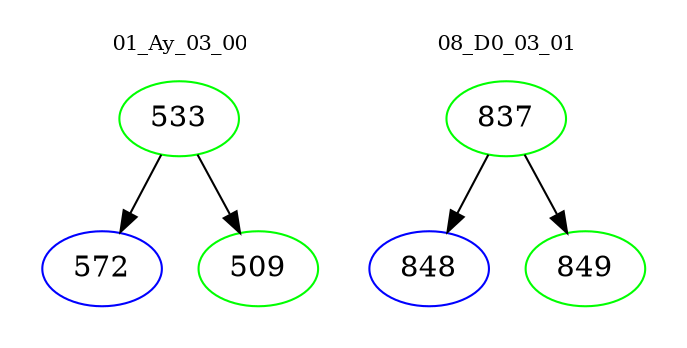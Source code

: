digraph{
subgraph cluster_0 {
color = white
label = "01_Ay_03_00";
fontsize=10;
T0_533 [label="533", color="green"]
T0_533 -> T0_572 [color="black"]
T0_572 [label="572", color="blue"]
T0_533 -> T0_509 [color="black"]
T0_509 [label="509", color="green"]
}
subgraph cluster_1 {
color = white
label = "08_D0_03_01";
fontsize=10;
T1_837 [label="837", color="green"]
T1_837 -> T1_848 [color="black"]
T1_848 [label="848", color="blue"]
T1_837 -> T1_849 [color="black"]
T1_849 [label="849", color="green"]
}
}
